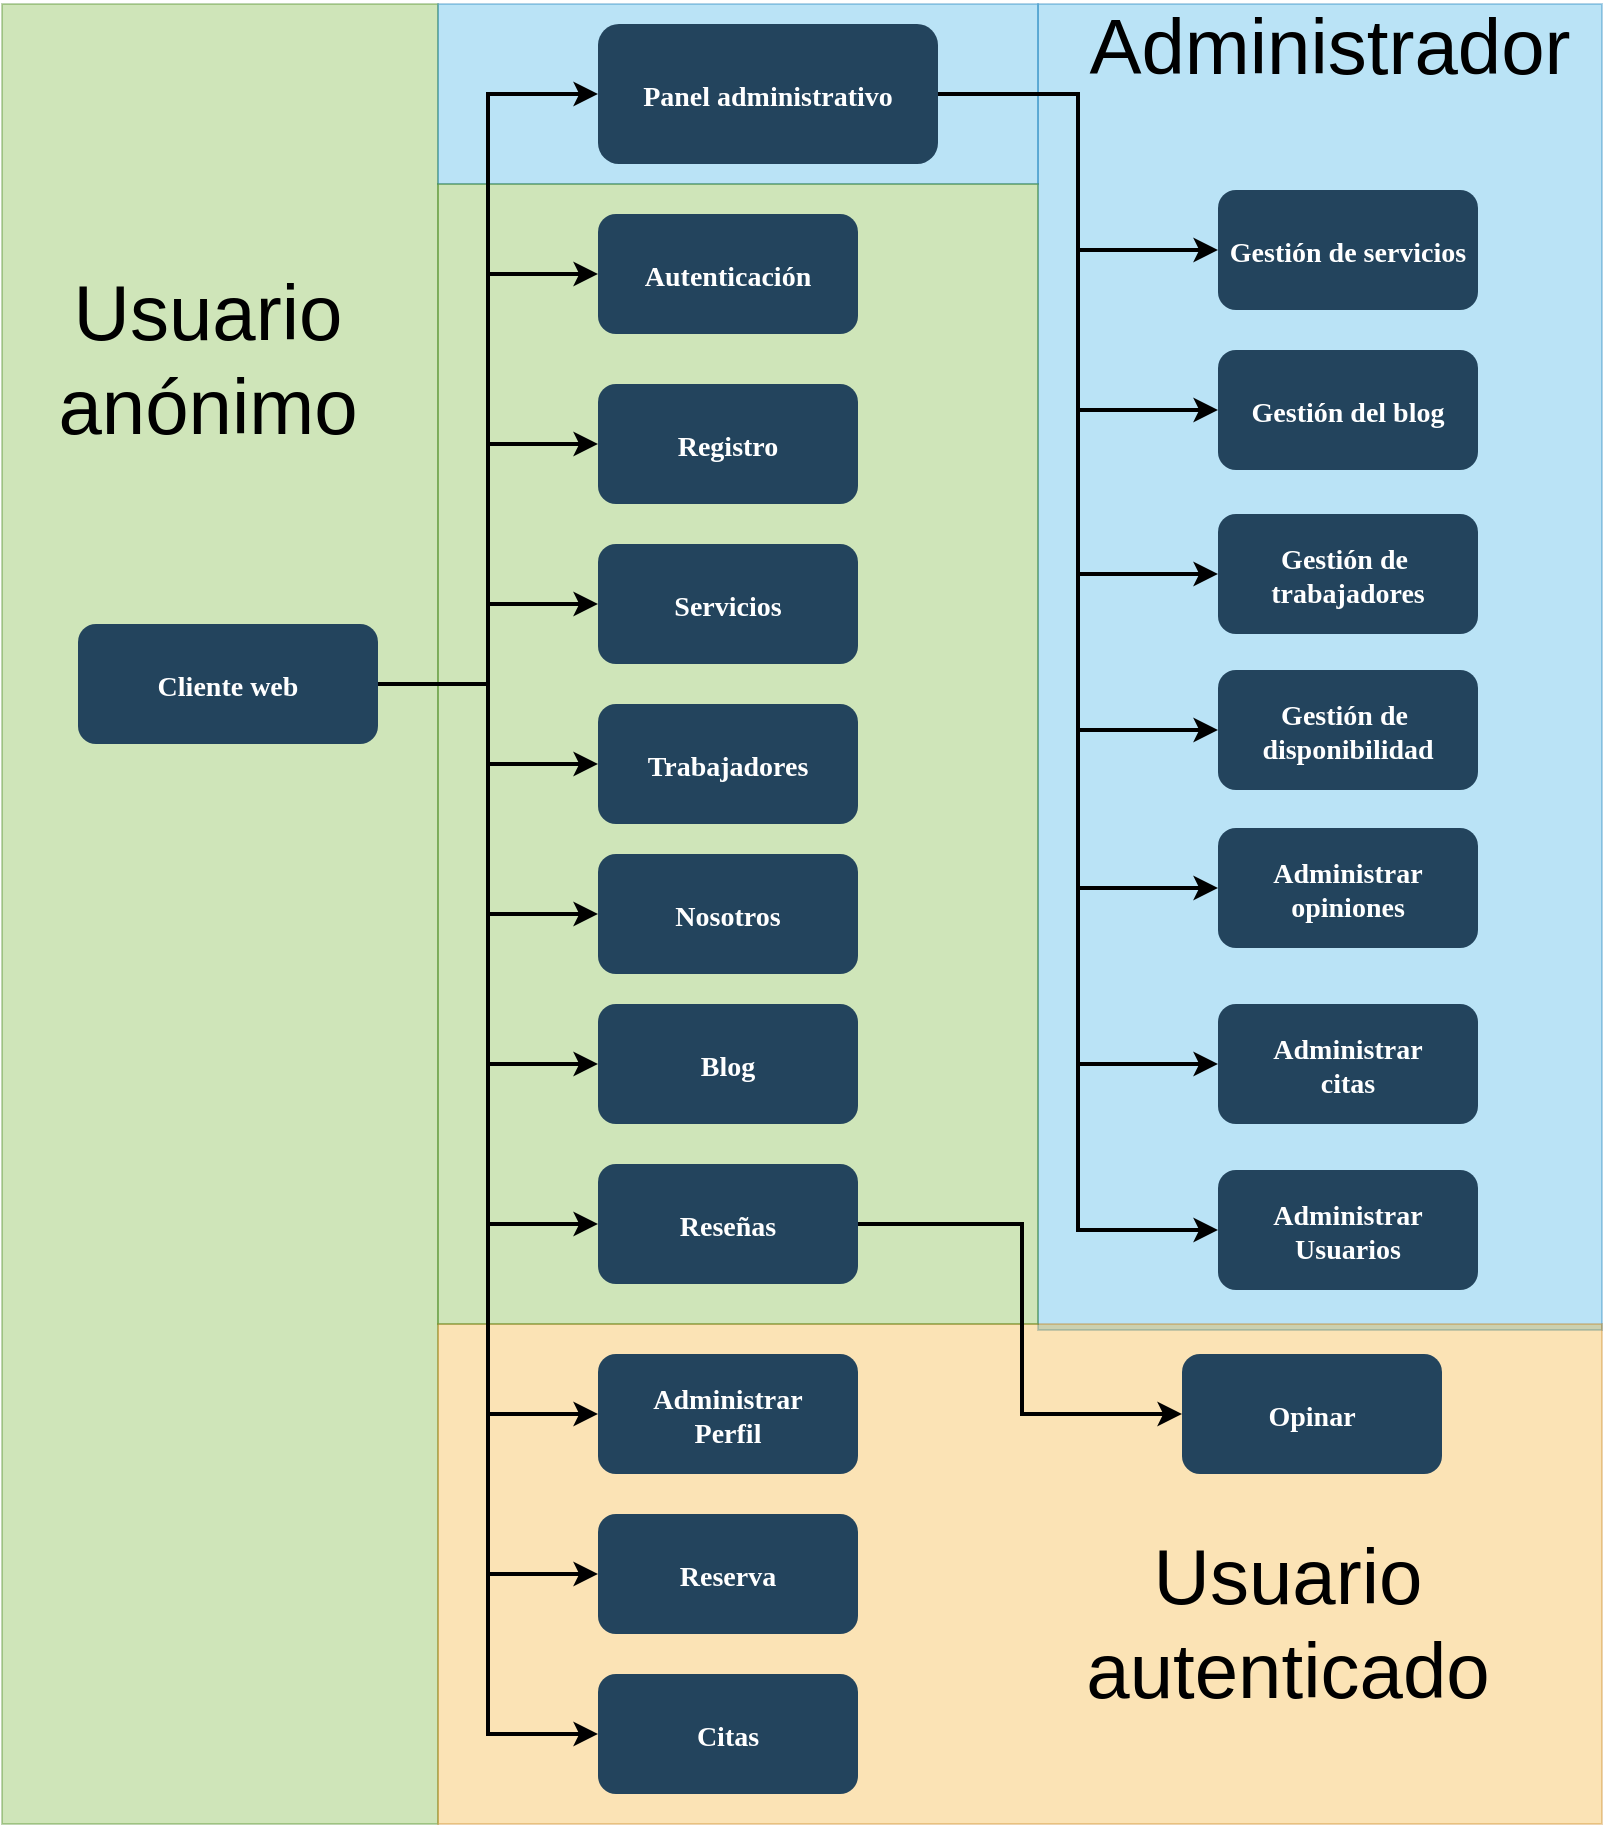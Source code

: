 <mxfile version="24.7.16">
  <diagram name="Page-1" id="2c0d36ab-eaac-3732-788b-9136903baeff">
    <mxGraphModel dx="2147" dy="1120" grid="1" gridSize="10" guides="1" tooltips="1" connect="1" arrows="1" fold="1" page="1" pageScale="1.5" pageWidth="1169" pageHeight="827" background="none" math="0" shadow="0">
      <root>
        <mxCell id="0" />
        <mxCell id="1" parent="0" />
        <mxCell id="oDPdmUQwLlRHnJGlkrta-156" value="" style="fillColor=#60a917;strokeColor=#2D7600;opacity=30;fontColor=#ffffff;" vertex="1" parent="1">
          <mxGeometry y="27" width="218" height="910" as="geometry" />
        </mxCell>
        <mxCell id="oDPdmUQwLlRHnJGlkrta-163" value="" style="fillColor=#1ba1e2;strokeColor=#006EAF;opacity=30;fontColor=#ffffff;" vertex="1" parent="1">
          <mxGeometry x="518" y="27" width="282" height="663" as="geometry" />
        </mxCell>
        <mxCell id="oDPdmUQwLlRHnJGlkrta-158" value="" style="fillColor=#1ba1e2;strokeColor=#006EAF;opacity=30;fontColor=#ffffff;" vertex="1" parent="1">
          <mxGeometry x="218" y="27" width="300" height="90" as="geometry" />
        </mxCell>
        <mxCell id="oDPdmUQwLlRHnJGlkrta-157" value="" style="fillColor=#f0a30a;strokeColor=#BD7000;opacity=30;fontColor=#000000;" vertex="1" parent="1">
          <mxGeometry x="218" y="687" width="582" height="250" as="geometry" />
        </mxCell>
        <mxCell id="110" value="" style="fillColor=#60a917;strokeColor=#2D7600;opacity=30;fontColor=#ffffff;" parent="1" vertex="1">
          <mxGeometry x="218" y="117" width="300" height="570" as="geometry" />
        </mxCell>
        <mxCell id="2" value="Cliente web" style="rounded=1;fillColor=#23445D;gradientColor=none;strokeColor=none;fontColor=#FFFFFF;fontStyle=1;fontFamily=Tahoma;fontSize=14" parent="1" vertex="1">
          <mxGeometry x="38" y="337" width="150" height="60" as="geometry" />
        </mxCell>
        <mxCell id="4" value="Panel administrativo" style="rounded=1;fillColor=#23445D;gradientColor=none;strokeColor=none;fontColor=#FFFFFF;fontStyle=1;fontFamily=Tahoma;fontSize=14" parent="1" vertex="1">
          <mxGeometry x="298" y="37" width="170" height="70" as="geometry" />
        </mxCell>
        <mxCell id="10" value="Autenticación" style="rounded=1;fillColor=#23445D;gradientColor=none;strokeColor=none;fontColor=#FFFFFF;fontStyle=1;fontFamily=Tahoma;fontSize=14" parent="1" vertex="1">
          <mxGeometry x="298" y="132" width="130" height="60" as="geometry" />
        </mxCell>
        <mxCell id="12" value="Registro" style="rounded=1;fillColor=#23445D;gradientColor=none;strokeColor=none;fontColor=#FFFFFF;fontStyle=1;fontFamily=Tahoma;fontSize=14" parent="1" vertex="1">
          <mxGeometry x="298" y="217" width="130" height="60" as="geometry" />
        </mxCell>
        <mxCell id="16" value="Reserva" style="rounded=1;fillColor=#23445D;gradientColor=none;strokeColor=none;fontColor=#FFFFFF;fontStyle=1;fontFamily=Tahoma;fontSize=14" parent="1" vertex="1">
          <mxGeometry x="298" y="782" width="130" height="60" as="geometry" />
        </mxCell>
        <mxCell id="17" value="Trabajadores" style="rounded=1;fillColor=#23445D;gradientColor=none;strokeColor=none;fontColor=#FFFFFF;fontStyle=1;fontFamily=Tahoma;fontSize=14" parent="1" vertex="1">
          <mxGeometry x="298" y="377" width="130" height="60" as="geometry" />
        </mxCell>
        <mxCell id="59" value="" style="edgeStyle=elbowEdgeStyle;strokeWidth=2;rounded=0;exitX=1;exitY=0.5;exitDx=0;exitDy=0;entryX=0;entryY=0.5;entryDx=0;entryDy=0;" parent="1" source="2" target="12" edge="1">
          <mxGeometry x="347" y="225.5" width="100" height="100" as="geometry">
            <mxPoint x="518" y="287" as="sourcePoint" />
            <mxPoint x="223" y="537" as="targetPoint" />
          </mxGeometry>
        </mxCell>
        <mxCell id="oDPdmUQwLlRHnJGlkrta-130" value="Citas" style="rounded=1;fillColor=#23445D;gradientColor=none;strokeColor=none;fontColor=#FFFFFF;fontStyle=1;fontFamily=Tahoma;fontSize=14" vertex="1" parent="1">
          <mxGeometry x="298" y="862" width="130" height="60" as="geometry" />
        </mxCell>
        <mxCell id="oDPdmUQwLlRHnJGlkrta-134" value="Blog" style="rounded=1;fillColor=#23445D;gradientColor=none;strokeColor=none;fontColor=#FFFFFF;fontStyle=1;fontFamily=Tahoma;fontSize=14" vertex="1" parent="1">
          <mxGeometry x="298" y="527" width="130" height="60" as="geometry" />
        </mxCell>
        <mxCell id="oDPdmUQwLlRHnJGlkrta-135" value="Servicios" style="rounded=1;fillColor=#23445D;gradientColor=none;strokeColor=none;fontColor=#FFFFFF;fontStyle=1;fontFamily=Tahoma;fontSize=14" vertex="1" parent="1">
          <mxGeometry x="298" y="297" width="130" height="60" as="geometry" />
        </mxCell>
        <mxCell id="oDPdmUQwLlRHnJGlkrta-136" value="Nosotros" style="rounded=1;fillColor=#23445D;gradientColor=none;strokeColor=none;fontColor=#FFFFFF;fontStyle=1;fontFamily=Tahoma;fontSize=14" vertex="1" parent="1">
          <mxGeometry x="298" y="452" width="130" height="60" as="geometry" />
        </mxCell>
        <mxCell id="oDPdmUQwLlRHnJGlkrta-142" value="Administrar&#xa;Perfil" style="rounded=1;fillColor=#23445D;gradientColor=none;strokeColor=none;fontColor=#FFFFFF;fontStyle=1;fontFamily=Tahoma;fontSize=14" vertex="1" parent="1">
          <mxGeometry x="298" y="702" width="130" height="60" as="geometry" />
        </mxCell>
        <mxCell id="oDPdmUQwLlRHnJGlkrta-145" value="" style="edgeStyle=elbowEdgeStyle;strokeWidth=2;rounded=0;exitX=1;exitY=0.5;exitDx=0;exitDy=0;entryX=0;entryY=0.5;entryDx=0;entryDy=0;" edge="1" parent="1" source="2" target="10">
          <mxGeometry x="347" y="225.5" width="100" height="100" as="geometry">
            <mxPoint x="138" y="487" as="sourcePoint" />
            <mxPoint x="338" y="197" as="targetPoint" />
          </mxGeometry>
        </mxCell>
        <mxCell id="oDPdmUQwLlRHnJGlkrta-146" value="" style="edgeStyle=elbowEdgeStyle;strokeWidth=2;rounded=0;exitX=1;exitY=0.5;exitDx=0;exitDy=0;entryX=0;entryY=0.5;entryDx=0;entryDy=0;" edge="1" parent="1" source="2" target="17">
          <mxGeometry x="347" y="225.5" width="100" height="100" as="geometry">
            <mxPoint x="138" y="487" as="sourcePoint" />
            <mxPoint x="338" y="27" as="targetPoint" />
          </mxGeometry>
        </mxCell>
        <mxCell id="oDPdmUQwLlRHnJGlkrta-147" value="" style="edgeStyle=elbowEdgeStyle;strokeWidth=2;rounded=0;exitX=1;exitY=0.5;exitDx=0;exitDy=0;entryX=0;entryY=0.5;entryDx=0;entryDy=0;" edge="1" parent="1" source="2" target="16">
          <mxGeometry x="347" y="225.5" width="100" height="100" as="geometry">
            <mxPoint x="138" y="487" as="sourcePoint" />
            <mxPoint x="338" y="707" as="targetPoint" />
          </mxGeometry>
        </mxCell>
        <mxCell id="oDPdmUQwLlRHnJGlkrta-148" value="" style="edgeStyle=elbowEdgeStyle;strokeWidth=2;rounded=0;exitX=1;exitY=0.5;exitDx=0;exitDy=0;entryX=0;entryY=0.5;entryDx=0;entryDy=0;" edge="1" parent="1" source="2" target="oDPdmUQwLlRHnJGlkrta-134">
          <mxGeometry x="347" y="225.5" width="100" height="100" as="geometry">
            <mxPoint x="148" y="497" as="sourcePoint" />
            <mxPoint x="348" y="717" as="targetPoint" />
          </mxGeometry>
        </mxCell>
        <mxCell id="oDPdmUQwLlRHnJGlkrta-149" value="" style="edgeStyle=elbowEdgeStyle;strokeWidth=2;rounded=0;exitX=1;exitY=0.5;exitDx=0;exitDy=0;entryX=0;entryY=0.5;entryDx=0;entryDy=0;" edge="1" parent="1" source="2" target="oDPdmUQwLlRHnJGlkrta-136">
          <mxGeometry x="347" y="225.5" width="100" height="100" as="geometry">
            <mxPoint x="158" y="507" as="sourcePoint" />
            <mxPoint x="358" y="727" as="targetPoint" />
          </mxGeometry>
        </mxCell>
        <mxCell id="oDPdmUQwLlRHnJGlkrta-150" value="" style="edgeStyle=elbowEdgeStyle;strokeWidth=2;rounded=0;exitX=1;exitY=0.5;exitDx=0;exitDy=0;entryX=0;entryY=0.5;entryDx=0;entryDy=0;" edge="1" parent="1" source="2" target="oDPdmUQwLlRHnJGlkrta-135">
          <mxGeometry x="347" y="225.5" width="100" height="100" as="geometry">
            <mxPoint x="168" y="517" as="sourcePoint" />
            <mxPoint x="368" y="737" as="targetPoint" />
          </mxGeometry>
        </mxCell>
        <mxCell id="oDPdmUQwLlRHnJGlkrta-151" value="" style="edgeStyle=elbowEdgeStyle;strokeWidth=2;rounded=0;entryX=0;entryY=0.5;entryDx=0;entryDy=0;exitX=1;exitY=0.5;exitDx=0;exitDy=0;" edge="1" parent="1" source="2" target="oDPdmUQwLlRHnJGlkrta-130">
          <mxGeometry x="347" y="225.5" width="100" height="100" as="geometry">
            <mxPoint x="129" y="477" as="sourcePoint" />
            <mxPoint x="378" y="747" as="targetPoint" />
          </mxGeometry>
        </mxCell>
        <mxCell id="oDPdmUQwLlRHnJGlkrta-153" value="" style="edgeStyle=elbowEdgeStyle;strokeWidth=2;rounded=0;exitX=1;exitY=0.5;exitDx=0;exitDy=0;entryX=0;entryY=0.5;entryDx=0;entryDy=0;" edge="1" parent="1" source="2" target="oDPdmUQwLlRHnJGlkrta-142">
          <mxGeometry x="347" y="225.5" width="100" height="100" as="geometry">
            <mxPoint x="138" y="487" as="sourcePoint" />
            <mxPoint x="338" y="597" as="targetPoint" />
          </mxGeometry>
        </mxCell>
        <mxCell id="oDPdmUQwLlRHnJGlkrta-155" value="" style="edgeStyle=elbowEdgeStyle;strokeWidth=2;rounded=0;exitX=1;exitY=0.5;exitDx=0;exitDy=0;entryX=0;entryY=0.5;entryDx=0;entryDy=0;" edge="1" parent="1" source="2" target="4">
          <mxGeometry x="347" y="225.5" width="100" height="100" as="geometry">
            <mxPoint x="183" y="357.0" as="sourcePoint" />
            <mxPoint x="293" y="72" as="targetPoint" />
            <Array as="points">
              <mxPoint x="243" y="217" />
            </Array>
          </mxGeometry>
        </mxCell>
        <mxCell id="oDPdmUQwLlRHnJGlkrta-159" value="Gestión de &#xa;trabajadores" style="rounded=1;fillColor=#23445D;gradientColor=none;strokeColor=none;fontColor=#FFFFFF;fontStyle=1;fontFamily=Tahoma;fontSize=14" vertex="1" parent="1">
          <mxGeometry x="608" y="282" width="130" height="60" as="geometry" />
        </mxCell>
        <mxCell id="oDPdmUQwLlRHnJGlkrta-160" value="Gestión del blog" style="rounded=1;fillColor=#23445D;gradientColor=none;strokeColor=none;fontColor=#FFFFFF;fontStyle=1;fontFamily=Tahoma;fontSize=14" vertex="1" parent="1">
          <mxGeometry x="608" y="200" width="130" height="60" as="geometry" />
        </mxCell>
        <mxCell id="oDPdmUQwLlRHnJGlkrta-161" value="Gestión de servicios" style="rounded=1;fillColor=#23445D;gradientColor=none;strokeColor=none;fontColor=#FFFFFF;fontStyle=1;fontFamily=Tahoma;fontSize=14" vertex="1" parent="1">
          <mxGeometry x="608" y="120" width="130" height="60" as="geometry" />
        </mxCell>
        <mxCell id="oDPdmUQwLlRHnJGlkrta-162" value="Gestión de &#xa;disponibilidad" style="rounded=1;fillColor=#23445D;gradientColor=none;strokeColor=none;fontColor=#FFFFFF;fontStyle=1;fontFamily=Tahoma;fontSize=14" vertex="1" parent="1">
          <mxGeometry x="608" y="360" width="130" height="60" as="geometry" />
        </mxCell>
        <mxCell id="oDPdmUQwLlRHnJGlkrta-164" value="" style="edgeStyle=elbowEdgeStyle;strokeWidth=2;rounded=0;exitX=1;exitY=0.5;exitDx=0;exitDy=0;entryX=0;entryY=0.5;entryDx=0;entryDy=0;" edge="1" parent="1" source="4" target="oDPdmUQwLlRHnJGlkrta-160">
          <mxGeometry x="347" y="225.5" width="100" height="100" as="geometry">
            <mxPoint x="138" y="487" as="sourcePoint" />
            <mxPoint x="337" y="12" as="targetPoint" />
          </mxGeometry>
        </mxCell>
        <mxCell id="oDPdmUQwLlRHnJGlkrta-165" value="" style="edgeStyle=elbowEdgeStyle;strokeWidth=2;rounded=0;exitX=1;exitY=0.5;exitDx=0;exitDy=0;entryX=0;entryY=0.5;entryDx=0;entryDy=0;" edge="1" parent="1" source="4" target="oDPdmUQwLlRHnJGlkrta-169">
          <mxGeometry x="347" y="225.5" width="100" height="100" as="geometry">
            <mxPoint x="507" y="12" as="sourcePoint" />
            <mxPoint x="618" y="27" as="targetPoint" />
          </mxGeometry>
        </mxCell>
        <mxCell id="oDPdmUQwLlRHnJGlkrta-166" value="" style="edgeStyle=elbowEdgeStyle;strokeWidth=2;rounded=0;exitX=1;exitY=0.5;exitDx=0;exitDy=0;entryX=0;entryY=0.5;entryDx=0;entryDy=0;" edge="1" parent="1" source="4" target="oDPdmUQwLlRHnJGlkrta-162">
          <mxGeometry x="347" y="225.5" width="100" height="100" as="geometry">
            <mxPoint x="517" y="22" as="sourcePoint" />
            <mxPoint x="628" y="37" as="targetPoint" />
          </mxGeometry>
        </mxCell>
        <mxCell id="oDPdmUQwLlRHnJGlkrta-167" value="" style="edgeStyle=elbowEdgeStyle;strokeWidth=2;rounded=0;exitX=1;exitY=0.5;exitDx=0;exitDy=0;entryX=0;entryY=0.5;entryDx=0;entryDy=0;" edge="1" parent="1" source="4" target="oDPdmUQwLlRHnJGlkrta-161">
          <mxGeometry x="347" y="225.5" width="100" height="100" as="geometry">
            <mxPoint x="527" y="32" as="sourcePoint" />
            <mxPoint x="638" y="47" as="targetPoint" />
          </mxGeometry>
        </mxCell>
        <mxCell id="oDPdmUQwLlRHnJGlkrta-168" value="" style="edgeStyle=elbowEdgeStyle;strokeWidth=2;rounded=0;exitX=1;exitY=0.5;exitDx=0;exitDy=0;entryX=0;entryY=0.5;entryDx=0;entryDy=0;" edge="1" parent="1" source="4" target="oDPdmUQwLlRHnJGlkrta-159">
          <mxGeometry x="347" y="225.5" width="100" height="100" as="geometry">
            <mxPoint x="537" y="42" as="sourcePoint" />
            <mxPoint x="648" y="57" as="targetPoint" />
          </mxGeometry>
        </mxCell>
        <mxCell id="oDPdmUQwLlRHnJGlkrta-169" value="Administrar&#xa;opiniones" style="rounded=1;fillColor=#23445D;gradientColor=none;strokeColor=none;fontColor=#FFFFFF;fontStyle=1;fontFamily=Tahoma;fontSize=14" vertex="1" parent="1">
          <mxGeometry x="608" y="439" width="130" height="60" as="geometry" />
        </mxCell>
        <mxCell id="oDPdmUQwLlRHnJGlkrta-170" value="Administrar&#xa;citas" style="rounded=1;fillColor=#23445D;gradientColor=none;strokeColor=none;fontColor=#FFFFFF;fontStyle=1;fontFamily=Tahoma;fontSize=14" vertex="1" parent="1">
          <mxGeometry x="608" y="527" width="130" height="60" as="geometry" />
        </mxCell>
        <mxCell id="oDPdmUQwLlRHnJGlkrta-171" value="" style="edgeStyle=elbowEdgeStyle;strokeWidth=2;rounded=0;exitX=1;exitY=0.5;exitDx=0;exitDy=0;entryX=0;entryY=0.5;entryDx=0;entryDy=0;" edge="1" parent="1" source="4" target="oDPdmUQwLlRHnJGlkrta-170">
          <mxGeometry x="347" y="225.5" width="100" height="100" as="geometry">
            <mxPoint x="507" y="12" as="sourcePoint" />
            <mxPoint x="618" y="117" as="targetPoint" />
          </mxGeometry>
        </mxCell>
        <mxCell id="oDPdmUQwLlRHnJGlkrta-175" value="Reseñas" style="rounded=1;fillColor=#23445D;gradientColor=none;strokeColor=none;fontColor=#FFFFFF;fontStyle=1;fontFamily=Tahoma;fontSize=14" vertex="1" parent="1">
          <mxGeometry x="298" y="607" width="130" height="60" as="geometry" />
        </mxCell>
        <mxCell id="oDPdmUQwLlRHnJGlkrta-177" value="" style="edgeStyle=elbowEdgeStyle;strokeWidth=2;rounded=0;exitX=1;exitY=0.5;exitDx=0;exitDy=0;entryX=0;entryY=0.5;entryDx=0;entryDy=0;" edge="1" parent="1" source="2" target="oDPdmUQwLlRHnJGlkrta-175">
          <mxGeometry x="347" y="225.5" width="100" height="100" as="geometry">
            <mxPoint x="198" y="367" as="sourcePoint" />
            <mxPoint x="308" y="567" as="targetPoint" />
          </mxGeometry>
        </mxCell>
        <mxCell id="oDPdmUQwLlRHnJGlkrta-180" value="Opinar" style="rounded=1;fillColor=#23445D;gradientColor=none;strokeColor=none;fontColor=#FFFFFF;fontStyle=1;fontFamily=Tahoma;fontSize=14" vertex="1" parent="1">
          <mxGeometry x="590" y="702" width="130" height="60" as="geometry" />
        </mxCell>
        <mxCell id="oDPdmUQwLlRHnJGlkrta-181" value="" style="edgeStyle=elbowEdgeStyle;strokeWidth=2;rounded=0;exitX=1;exitY=0.5;exitDx=0;exitDy=0;entryX=0;entryY=0.5;entryDx=0;entryDy=0;" edge="1" parent="1" source="oDPdmUQwLlRHnJGlkrta-175" target="oDPdmUQwLlRHnJGlkrta-180">
          <mxGeometry x="347" y="225.5" width="100" height="100" as="geometry">
            <mxPoint x="438" y="567" as="sourcePoint" />
            <mxPoint x="618" y="617" as="targetPoint" />
            <Array as="points">
              <mxPoint x="510" y="720" />
            </Array>
          </mxGeometry>
        </mxCell>
        <mxCell id="oDPdmUQwLlRHnJGlkrta-182" value="Administrar&#xa;Usuarios" style="rounded=1;fillColor=#23445D;gradientColor=none;strokeColor=none;fontColor=#FFFFFF;fontStyle=1;fontFamily=Tahoma;fontSize=14" vertex="1" parent="1">
          <mxGeometry x="608" y="610" width="130" height="60" as="geometry" />
        </mxCell>
        <mxCell id="oDPdmUQwLlRHnJGlkrta-183" value="" style="edgeStyle=elbowEdgeStyle;strokeWidth=2;rounded=0;exitX=1;exitY=0.5;exitDx=0;exitDy=0;entryX=0;entryY=0.5;entryDx=0;entryDy=0;" edge="1" parent="1" source="4" target="oDPdmUQwLlRHnJGlkrta-182">
          <mxGeometry x="347" y="225.5" width="100" height="100" as="geometry">
            <mxPoint x="478" y="82" as="sourcePoint" />
            <mxPoint x="618" y="522" as="targetPoint" />
          </mxGeometry>
        </mxCell>
        <mxCell id="oDPdmUQwLlRHnJGlkrta-187" value="Usuario anónimo" style="text;html=1;align=center;verticalAlign=middle;whiteSpace=wrap;rounded=0;horizontal=1;fontSize=39;fontStyle=0" vertex="1" parent="1">
          <mxGeometry x="18" y="150" width="170" height="110" as="geometry" />
        </mxCell>
        <mxCell id="oDPdmUQwLlRHnJGlkrta-188" value="Administrador" style="text;html=1;align=center;verticalAlign=middle;whiteSpace=wrap;rounded=0;horizontal=1;fontSize=39;fontStyle=0" vertex="1" parent="1">
          <mxGeometry x="528" y="27" width="272" height="43" as="geometry" />
        </mxCell>
        <mxCell id="oDPdmUQwLlRHnJGlkrta-189" value="Usuario autenticado" style="text;html=1;align=center;verticalAlign=middle;whiteSpace=wrap;rounded=0;horizontal=1;fontSize=39;fontStyle=0" vertex="1" parent="1">
          <mxGeometry x="528" y="782" width="230" height="110" as="geometry" />
        </mxCell>
      </root>
    </mxGraphModel>
  </diagram>
</mxfile>
